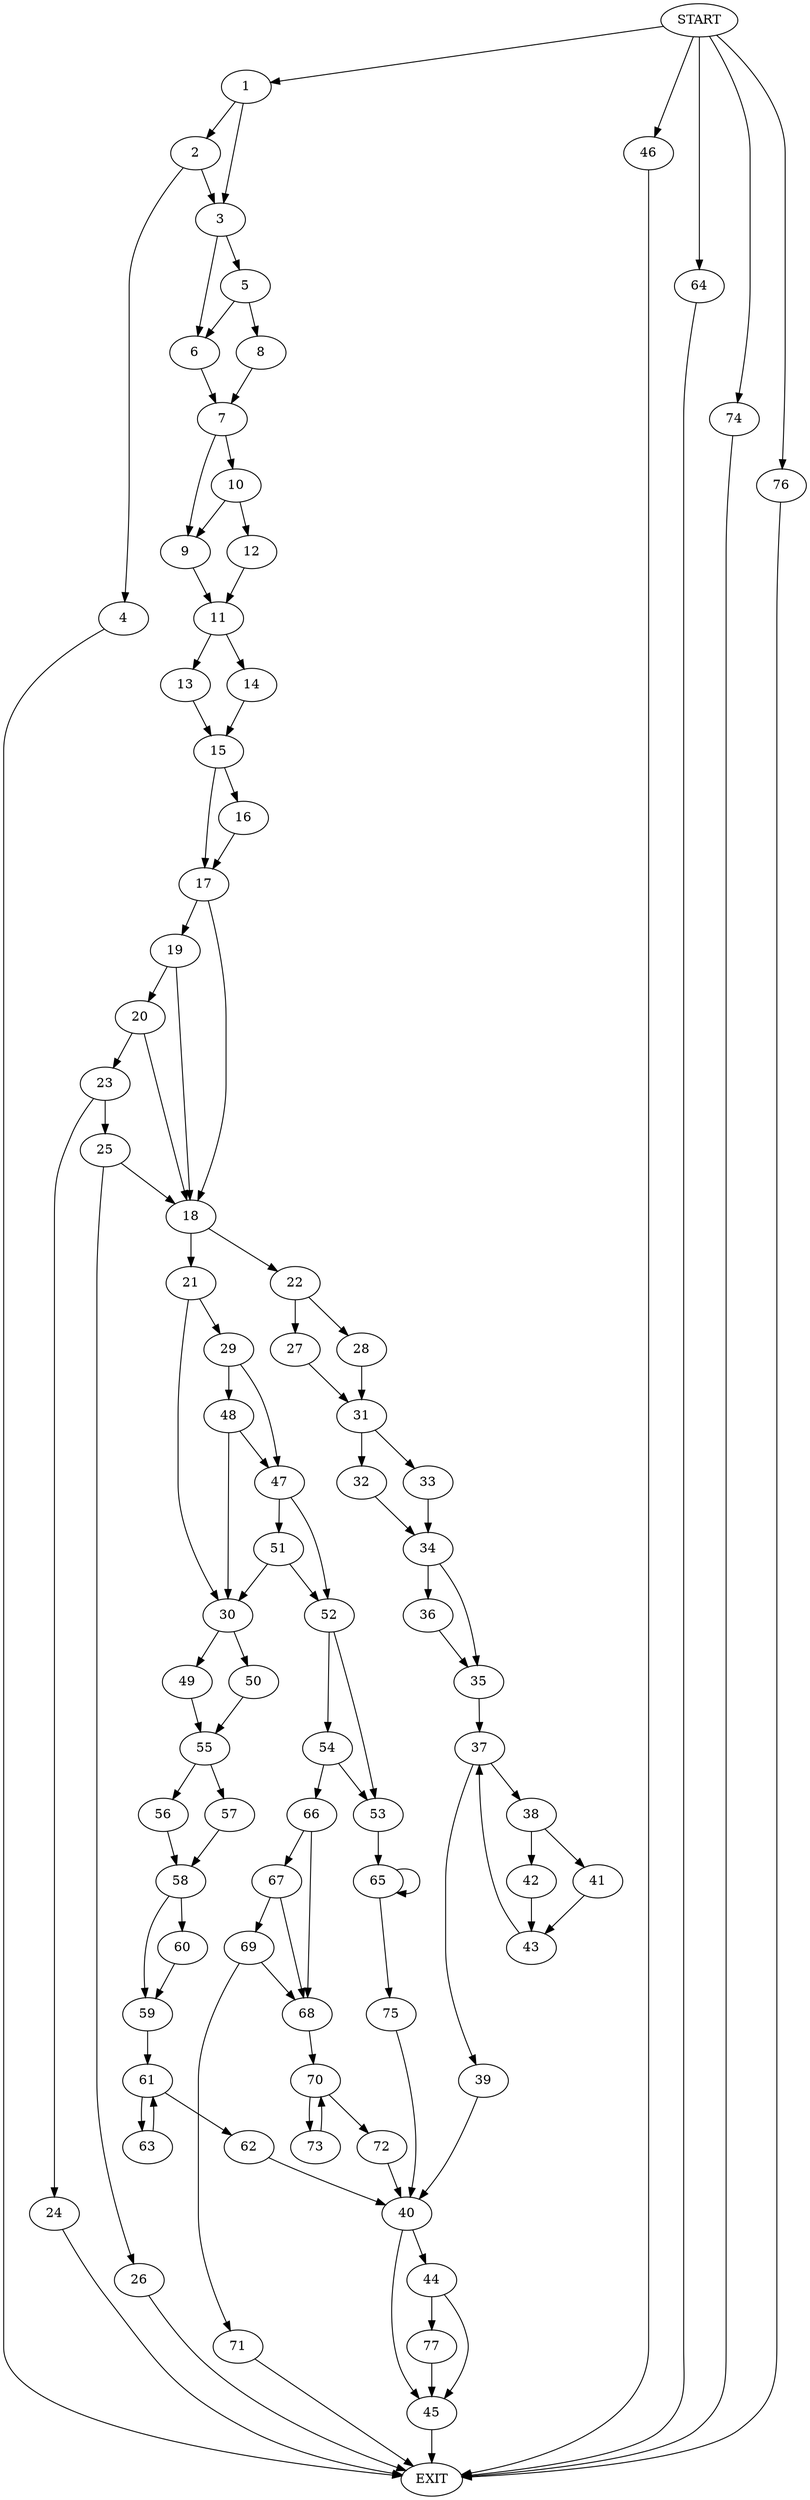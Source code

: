 digraph {
0 [label="START"]
78 [label="EXIT"]
0 -> 1
1 -> 2
1 -> 3
2 -> 4
2 -> 3
3 -> 5
3 -> 6
4 -> 78
6 -> 7
5 -> 6
5 -> 8
8 -> 7
7 -> 9
7 -> 10
9 -> 11
10 -> 9
10 -> 12
12 -> 11
11 -> 13
11 -> 14
13 -> 15
14 -> 15
15 -> 16
15 -> 17
16 -> 17
17 -> 18
17 -> 19
19 -> 20
19 -> 18
18 -> 21
18 -> 22
20 -> 18
20 -> 23
23 -> 24
23 -> 25
24 -> 78
25 -> 18
25 -> 26
26 -> 78
22 -> 27
22 -> 28
21 -> 29
21 -> 30
27 -> 31
28 -> 31
31 -> 32
31 -> 33
33 -> 34
32 -> 34
34 -> 35
34 -> 36
35 -> 37
36 -> 35
37 -> 38
37 -> 39
39 -> 40
38 -> 41
38 -> 42
42 -> 43
41 -> 43
43 -> 37
40 -> 44
40 -> 45
0 -> 46
46 -> 78
29 -> 47
29 -> 48
30 -> 49
30 -> 50
47 -> 51
47 -> 52
48 -> 47
48 -> 30
52 -> 53
52 -> 54
51 -> 52
51 -> 30
50 -> 55
49 -> 55
55 -> 56
55 -> 57
57 -> 58
56 -> 58
58 -> 59
58 -> 60
59 -> 61
60 -> 59
61 -> 62
61 -> 63
63 -> 61
62 -> 40
0 -> 64
64 -> 78
53 -> 65
54 -> 66
54 -> 53
66 -> 67
66 -> 68
67 -> 68
67 -> 69
68 -> 70
69 -> 71
69 -> 68
71 -> 78
70 -> 72
70 -> 73
73 -> 70
72 -> 40
0 -> 74
74 -> 78
65 -> 65
65 -> 75
75 -> 40
0 -> 76
76 -> 78
45 -> 78
44 -> 45
44 -> 77
77 -> 45
}

